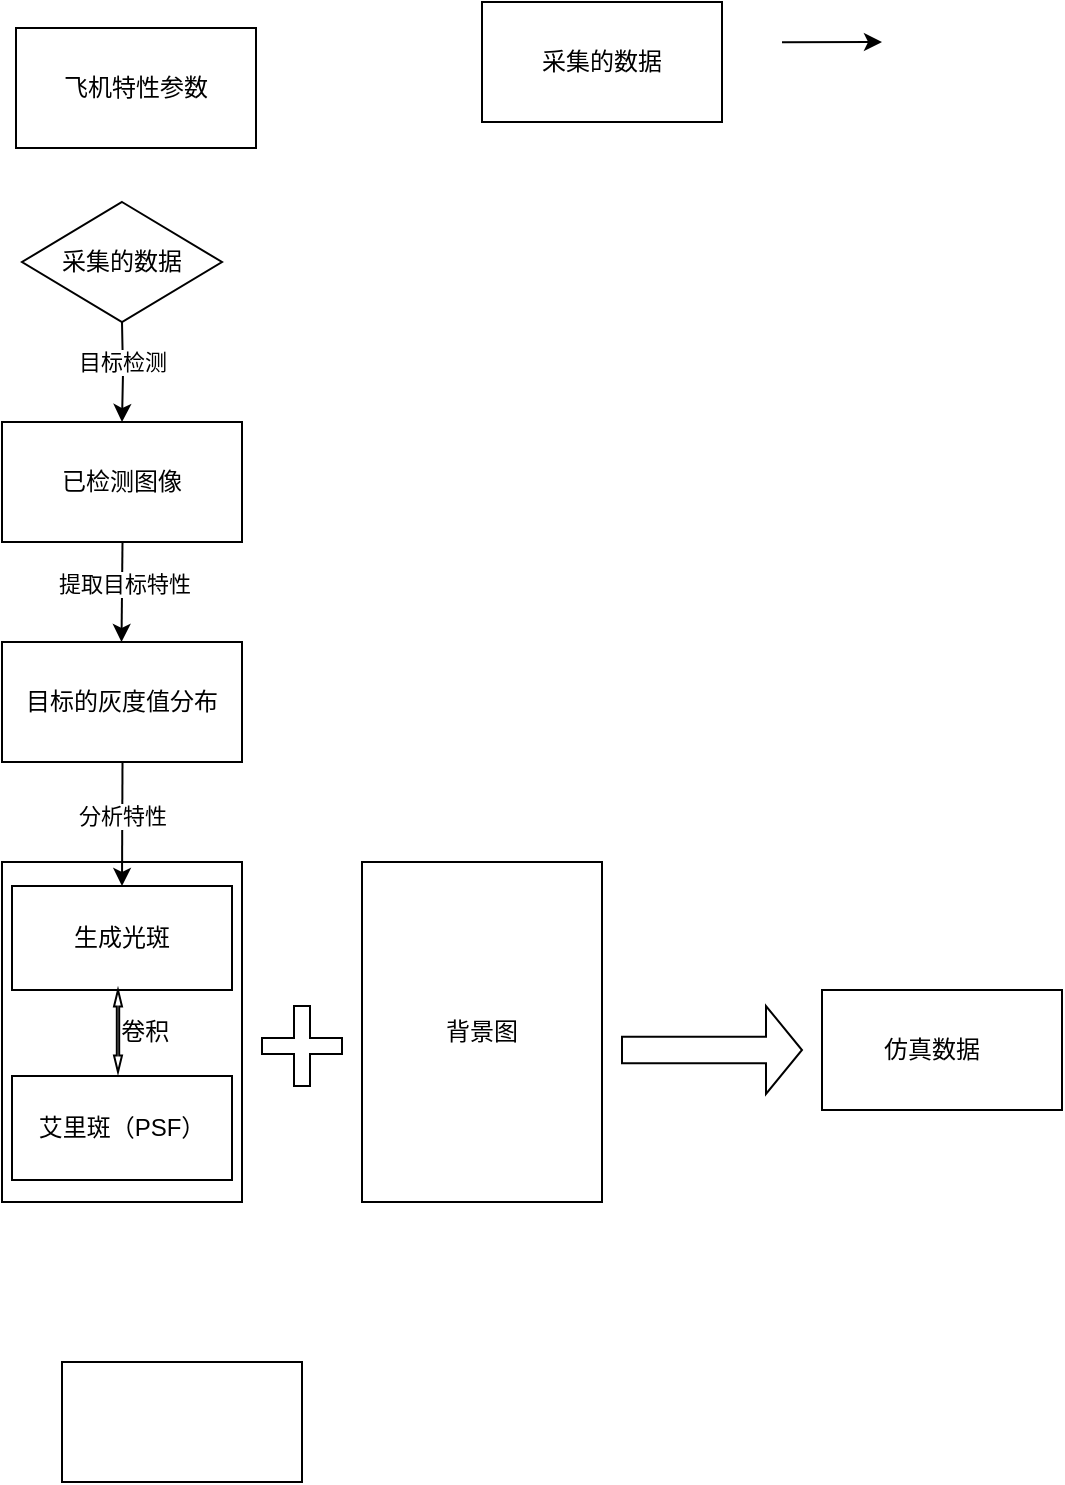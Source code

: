 <mxfile version="21.7.1" type="github">
  <diagram name="第 1 页" id="dj6TSy6KrakAutK6t_vl">
    <mxGraphModel dx="1173" dy="771" grid="0" gridSize="10" guides="0" tooltips="1" connect="1" arrows="1" fold="1" page="1" pageScale="1" pageWidth="827" pageHeight="1169" math="0" shadow="0">
      <root>
        <object label="" id="0">
          <mxCell />
        </object>
        <mxCell id="1" parent="0" />
        <mxCell id="PjvCkRNtrhwwqzVZTrrp-1" value="采集的数据" style="rounded=0;whiteSpace=wrap;html=1;" parent="1" vertex="1">
          <mxGeometry x="530" y="100" width="120" height="60" as="geometry" />
        </mxCell>
        <mxCell id="PjvCkRNtrhwwqzVZTrrp-7" value="" style="edgeStyle=orthogonalEdgeStyle;rounded=0;orthogonalLoop=1;jettySize=auto;html=1;" parent="1" target="PjvCkRNtrhwwqzVZTrrp-2" edge="1">
          <mxGeometry relative="1" as="geometry">
            <mxPoint x="350" y="260" as="sourcePoint" />
          </mxGeometry>
        </mxCell>
        <mxCell id="PjvCkRNtrhwwqzVZTrrp-8" value="目标检测" style="edgeLabel;html=1;align=center;verticalAlign=middle;resizable=0;points=[];" parent="PjvCkRNtrhwwqzVZTrrp-7" vertex="1" connectable="0">
          <mxGeometry x="0.24" y="-5" relative="1" as="geometry">
            <mxPoint x="5" y="-11" as="offset" />
          </mxGeometry>
        </mxCell>
        <mxCell id="PjvCkRNtrhwwqzVZTrrp-2" value="已检测图像" style="rounded=0;whiteSpace=wrap;html=1;" parent="1" vertex="1">
          <mxGeometry x="290" y="310" width="120" height="60" as="geometry" />
        </mxCell>
        <mxCell id="PjvCkRNtrhwwqzVZTrrp-3" value="目标的灰度值分布" style="rounded=0;whiteSpace=wrap;html=1;" parent="1" vertex="1">
          <mxGeometry x="290" y="420" width="120" height="60" as="geometry" />
        </mxCell>
        <mxCell id="PjvCkRNtrhwwqzVZTrrp-10" value="" style="endArrow=classic;html=1;rounded=0;" parent="1" edge="1">
          <mxGeometry width="50" height="50" relative="1" as="geometry">
            <mxPoint x="350.25" y="370" as="sourcePoint" />
            <mxPoint x="349.75" y="420" as="targetPoint" />
          </mxGeometry>
        </mxCell>
        <mxCell id="PjvCkRNtrhwwqzVZTrrp-11" value="提取目标特性" style="edgeLabel;html=1;align=center;verticalAlign=middle;resizable=0;points=[];" parent="PjvCkRNtrhwwqzVZTrrp-10" vertex="1" connectable="0">
          <mxGeometry x="-0.184" y="1" relative="1" as="geometry">
            <mxPoint as="offset" />
          </mxGeometry>
        </mxCell>
        <mxCell id="PjvCkRNtrhwwqzVZTrrp-12" value="采集的数据" style="rhombus;whiteSpace=wrap;html=1;" parent="1" vertex="1">
          <mxGeometry x="300" y="200" width="100" height="60" as="geometry" />
        </mxCell>
        <mxCell id="PjvCkRNtrhwwqzVZTrrp-16" value="" style="rounded=0;whiteSpace=wrap;html=1;" parent="1" vertex="1">
          <mxGeometry x="320" y="780" width="120" height="60" as="geometry" />
        </mxCell>
        <mxCell id="PjvCkRNtrhwwqzVZTrrp-18" value="" style="endArrow=classic;html=1;rounded=0;" parent="1" edge="1">
          <mxGeometry width="50" height="50" relative="1" as="geometry">
            <mxPoint x="680" y="120.109" as="sourcePoint" />
            <mxPoint x="730" y="120" as="targetPoint" />
          </mxGeometry>
        </mxCell>
        <mxCell id="PjvCkRNtrhwwqzVZTrrp-20" value="背景图" style="rounded=0;whiteSpace=wrap;html=1;" parent="1" vertex="1">
          <mxGeometry x="470" y="530" width="120" height="170" as="geometry" />
        </mxCell>
        <mxCell id="PjvCkRNtrhwwqzVZTrrp-23" value="仿真数据&amp;nbsp; &amp;nbsp;" style="rounded=0;whiteSpace=wrap;html=1;" parent="1" vertex="1">
          <mxGeometry x="700" y="594" width="120" height="60" as="geometry" />
        </mxCell>
        <mxCell id="PjvCkRNtrhwwqzVZTrrp-24" value="" style="shape=singleArrow;whiteSpace=wrap;html=1;" parent="1" vertex="1">
          <mxGeometry x="600" y="602" width="90" height="44" as="geometry" />
        </mxCell>
        <mxCell id="PjvCkRNtrhwwqzVZTrrp-25" value="&lt;font style=&quot;font-size: 12px;&quot;&gt;&amp;nbsp; &amp;nbsp; &amp;nbsp; &amp;nbsp;卷积&lt;/font&gt;" style="rounded=0;whiteSpace=wrap;html=1;" parent="1" vertex="1">
          <mxGeometry x="290" y="530" width="120" height="170" as="geometry" />
        </mxCell>
        <mxCell id="PjvCkRNtrhwwqzVZTrrp-27" value="生成光斑" style="rounded=0;whiteSpace=wrap;html=1;" parent="1" vertex="1">
          <mxGeometry x="295" y="542" width="110" height="52" as="geometry" />
        </mxCell>
        <mxCell id="PjvCkRNtrhwwqzVZTrrp-28" value="" style="endArrow=classic;html=1;rounded=0;targetPerimeterSpacing=8;entryX=0.5;entryY=0;entryDx=0;entryDy=0;" parent="1" edge="1">
          <mxGeometry width="50" height="50" relative="1" as="geometry">
            <mxPoint x="350.25" y="480" as="sourcePoint" />
            <mxPoint x="350" y="542" as="targetPoint" />
          </mxGeometry>
        </mxCell>
        <mxCell id="PjvCkRNtrhwwqzVZTrrp-29" value="分析特性" style="edgeLabel;html=1;align=center;verticalAlign=middle;resizable=0;points=[];" parent="PjvCkRNtrhwwqzVZTrrp-28" vertex="1" connectable="0">
          <mxGeometry x="-0.126" relative="1" as="geometry">
            <mxPoint as="offset" />
          </mxGeometry>
        </mxCell>
        <mxCell id="PjvCkRNtrhwwqzVZTrrp-30" value="艾里斑（PSF）" style="rounded=0;whiteSpace=wrap;html=1;" parent="1" vertex="1">
          <mxGeometry x="295" y="637" width="110" height="52" as="geometry" />
        </mxCell>
        <mxCell id="PjvCkRNtrhwwqzVZTrrp-33" value="" style="shape=doubleArrow;direction=south;whiteSpace=wrap;html=1;" parent="1" vertex="1">
          <mxGeometry x="346" y="594" width="4" height="41" as="geometry" />
        </mxCell>
        <mxCell id="PjvCkRNtrhwwqzVZTrrp-35" value="" style="shape=cross;whiteSpace=wrap;html=1;" parent="1" vertex="1">
          <mxGeometry x="420" y="602" width="40" height="40" as="geometry" />
        </mxCell>
        <mxCell id="uZf3_zMS-uvSX-HFnCF1-1" value="飞机特性参数" style="rounded=0;whiteSpace=wrap;html=1;" vertex="1" parent="1">
          <mxGeometry x="297" y="113" width="120" height="60" as="geometry" />
        </mxCell>
      </root>
    </mxGraphModel>
  </diagram>
</mxfile>

